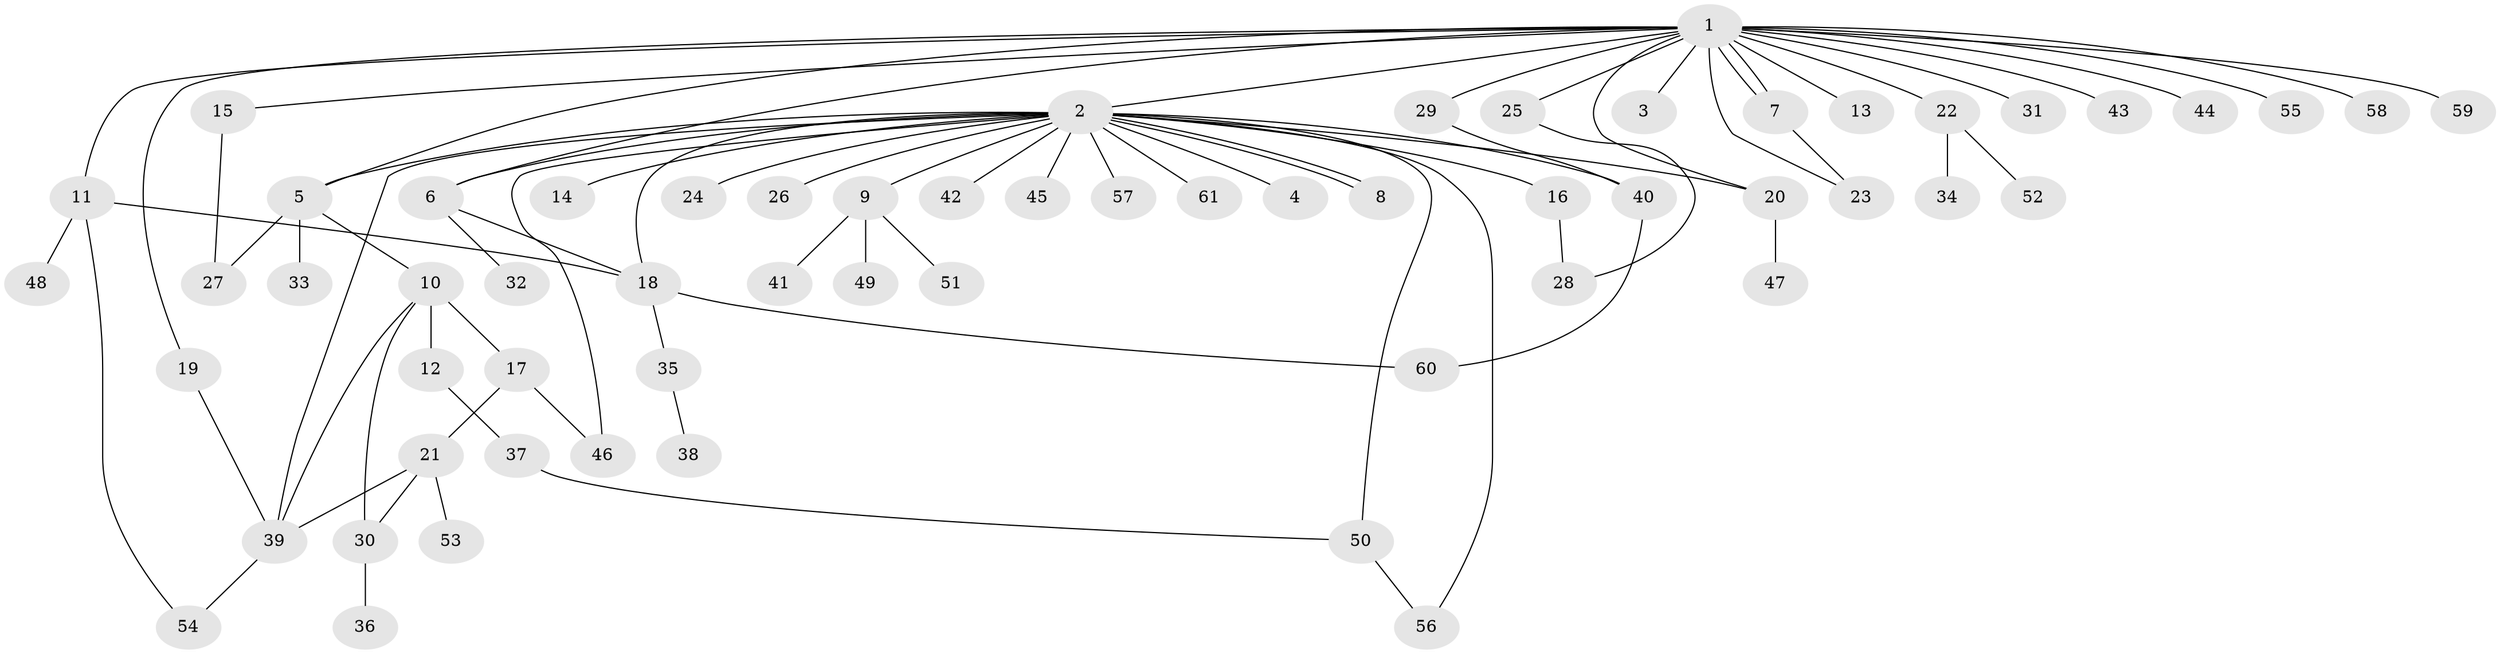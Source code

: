 // coarse degree distribution, {6: 0.06451612903225806, 19: 0.03225806451612903, 7: 0.03225806451612903, 4: 0.0967741935483871, 3: 0.0967741935483871, 1: 0.5483870967741935, 2: 0.12903225806451613}
// Generated by graph-tools (version 1.1) at 2025/50/03/04/25 22:50:16]
// undirected, 61 vertices, 80 edges
graph export_dot {
  node [color=gray90,style=filled];
  1;
  2;
  3;
  4;
  5;
  6;
  7;
  8;
  9;
  10;
  11;
  12;
  13;
  14;
  15;
  16;
  17;
  18;
  19;
  20;
  21;
  22;
  23;
  24;
  25;
  26;
  27;
  28;
  29;
  30;
  31;
  32;
  33;
  34;
  35;
  36;
  37;
  38;
  39;
  40;
  41;
  42;
  43;
  44;
  45;
  46;
  47;
  48;
  49;
  50;
  51;
  52;
  53;
  54;
  55;
  56;
  57;
  58;
  59;
  60;
  61;
  1 -- 2;
  1 -- 3;
  1 -- 5;
  1 -- 6;
  1 -- 7;
  1 -- 7;
  1 -- 11;
  1 -- 13;
  1 -- 15;
  1 -- 19;
  1 -- 20;
  1 -- 22;
  1 -- 23;
  1 -- 25;
  1 -- 29;
  1 -- 31;
  1 -- 43;
  1 -- 44;
  1 -- 55;
  1 -- 58;
  1 -- 59;
  2 -- 4;
  2 -- 5;
  2 -- 6;
  2 -- 8;
  2 -- 8;
  2 -- 9;
  2 -- 14;
  2 -- 16;
  2 -- 18;
  2 -- 20;
  2 -- 24;
  2 -- 26;
  2 -- 39;
  2 -- 40;
  2 -- 42;
  2 -- 45;
  2 -- 46;
  2 -- 50;
  2 -- 56;
  2 -- 57;
  2 -- 61;
  5 -- 10;
  5 -- 27;
  5 -- 33;
  6 -- 18;
  6 -- 32;
  7 -- 23;
  9 -- 41;
  9 -- 49;
  9 -- 51;
  10 -- 12;
  10 -- 17;
  10 -- 30;
  10 -- 39;
  11 -- 18;
  11 -- 48;
  11 -- 54;
  12 -- 37;
  15 -- 27;
  16 -- 28;
  17 -- 21;
  17 -- 46;
  18 -- 35;
  18 -- 60;
  19 -- 39;
  20 -- 47;
  21 -- 30;
  21 -- 39;
  21 -- 53;
  22 -- 34;
  22 -- 52;
  25 -- 28;
  29 -- 40;
  30 -- 36;
  35 -- 38;
  37 -- 50;
  39 -- 54;
  40 -- 60;
  50 -- 56;
}
